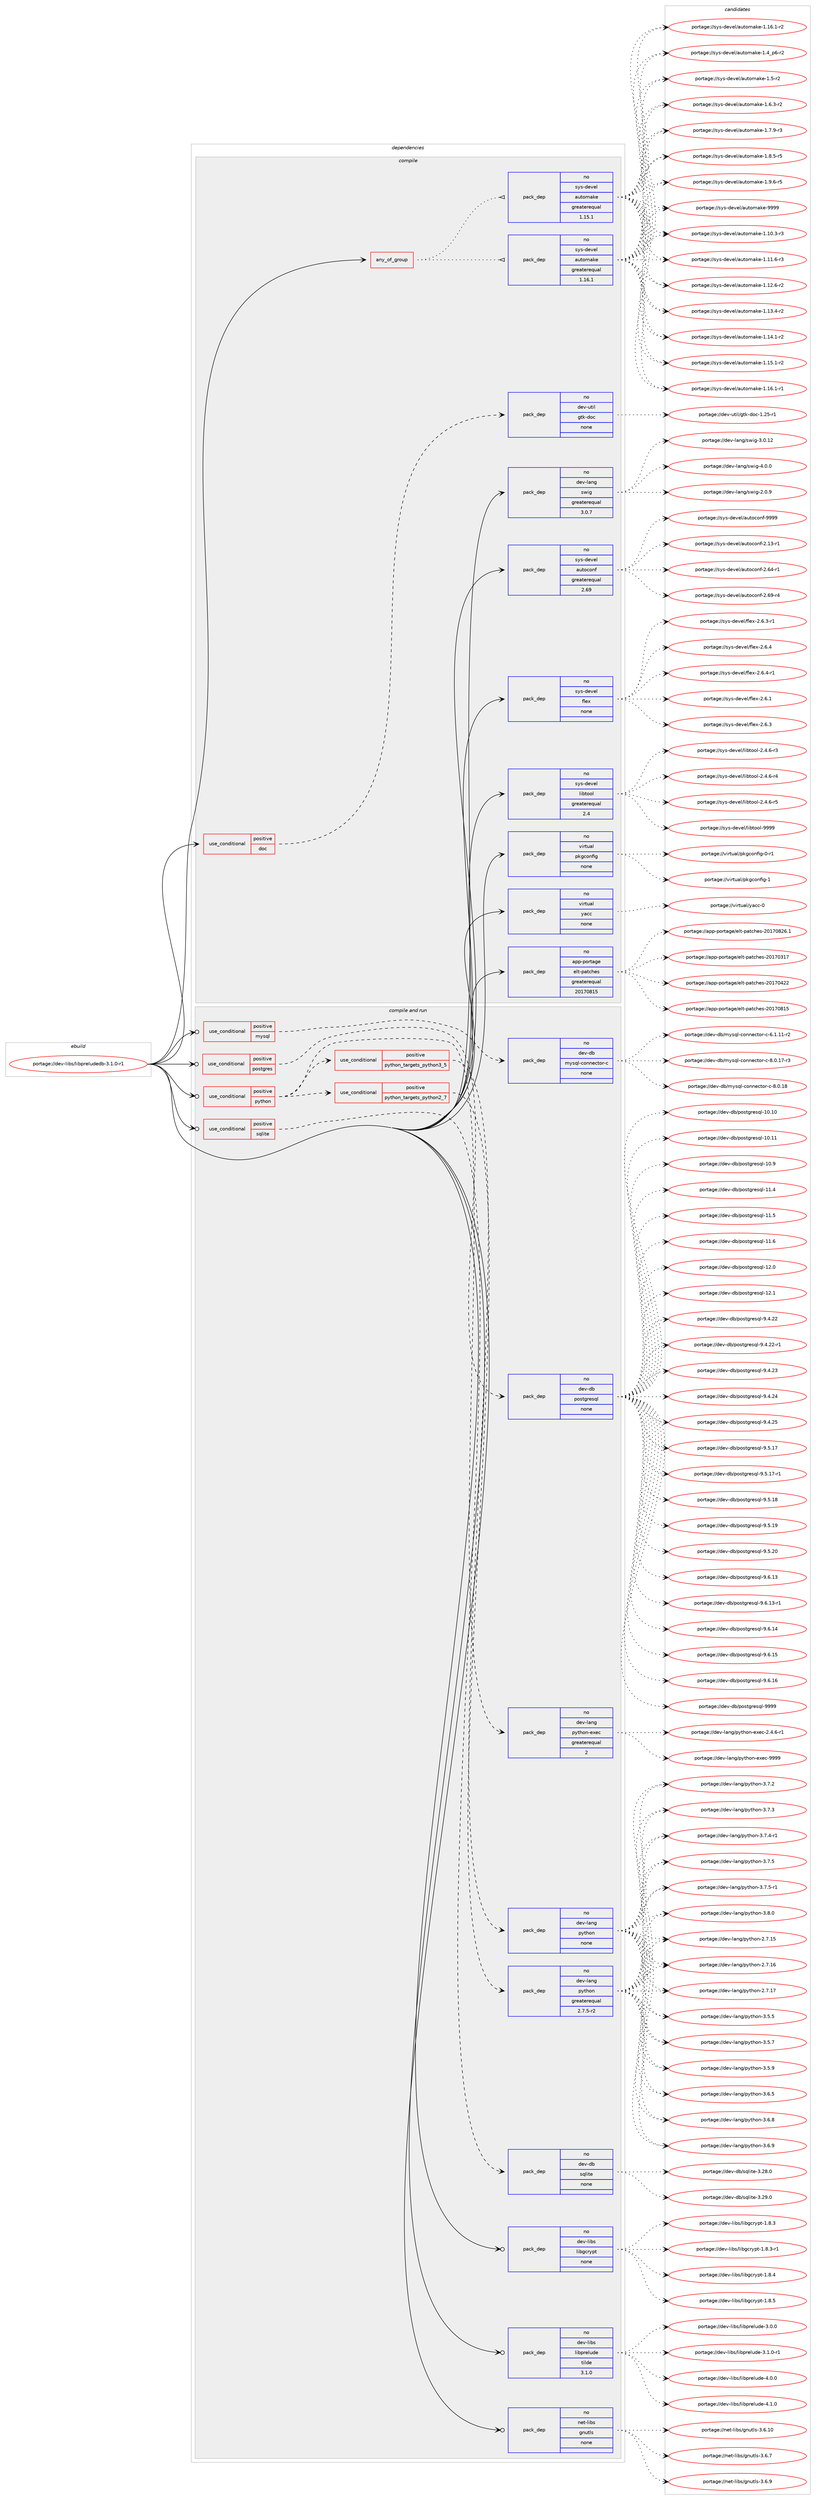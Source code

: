 digraph prolog {

# *************
# Graph options
# *************

newrank=true;
concentrate=true;
compound=true;
graph [rankdir=LR,fontname=Helvetica,fontsize=10,ranksep=1.5];#, ranksep=2.5, nodesep=0.2];
edge  [arrowhead=vee];
node  [fontname=Helvetica,fontsize=10];

# **********
# The ebuild
# **********

subgraph cluster_leftcol {
color=gray;
rank=same;
label=<<i>ebuild</i>>;
id [label="portage://dev-libs/libpreludedb-3.1.0-r1", color=red, width=4, href="../dev-libs/libpreludedb-3.1.0-r1.svg"];
}

# ****************
# The dependencies
# ****************

subgraph cluster_midcol {
color=gray;
label=<<i>dependencies</i>>;
subgraph cluster_compile {
fillcolor="#eeeeee";
style=filled;
label=<<i>compile</i>>;
subgraph any2984 {
dependency101772 [label=<<TABLE BORDER="0" CELLBORDER="1" CELLSPACING="0" CELLPADDING="4"><TR><TD CELLPADDING="10">any_of_group</TD></TR></TABLE>>, shape=none, color=red];subgraph pack77453 {
dependency101773 [label=<<TABLE BORDER="0" CELLBORDER="1" CELLSPACING="0" CELLPADDING="4" WIDTH="220"><TR><TD ROWSPAN="6" CELLPADDING="30">pack_dep</TD></TR><TR><TD WIDTH="110">no</TD></TR><TR><TD>sys-devel</TD></TR><TR><TD>automake</TD></TR><TR><TD>greaterequal</TD></TR><TR><TD>1.16.1</TD></TR></TABLE>>, shape=none, color=blue];
}
dependency101772:e -> dependency101773:w [weight=20,style="dotted",arrowhead="oinv"];
subgraph pack77454 {
dependency101774 [label=<<TABLE BORDER="0" CELLBORDER="1" CELLSPACING="0" CELLPADDING="4" WIDTH="220"><TR><TD ROWSPAN="6" CELLPADDING="30">pack_dep</TD></TR><TR><TD WIDTH="110">no</TD></TR><TR><TD>sys-devel</TD></TR><TR><TD>automake</TD></TR><TR><TD>greaterequal</TD></TR><TR><TD>1.15.1</TD></TR></TABLE>>, shape=none, color=blue];
}
dependency101772:e -> dependency101774:w [weight=20,style="dotted",arrowhead="oinv"];
}
id:e -> dependency101772:w [weight=20,style="solid",arrowhead="vee"];
subgraph cond21278 {
dependency101775 [label=<<TABLE BORDER="0" CELLBORDER="1" CELLSPACING="0" CELLPADDING="4"><TR><TD ROWSPAN="3" CELLPADDING="10">use_conditional</TD></TR><TR><TD>positive</TD></TR><TR><TD>doc</TD></TR></TABLE>>, shape=none, color=red];
subgraph pack77455 {
dependency101776 [label=<<TABLE BORDER="0" CELLBORDER="1" CELLSPACING="0" CELLPADDING="4" WIDTH="220"><TR><TD ROWSPAN="6" CELLPADDING="30">pack_dep</TD></TR><TR><TD WIDTH="110">no</TD></TR><TR><TD>dev-util</TD></TR><TR><TD>gtk-doc</TD></TR><TR><TD>none</TD></TR><TR><TD></TD></TR></TABLE>>, shape=none, color=blue];
}
dependency101775:e -> dependency101776:w [weight=20,style="dashed",arrowhead="vee"];
}
id:e -> dependency101775:w [weight=20,style="solid",arrowhead="vee"];
subgraph pack77456 {
dependency101777 [label=<<TABLE BORDER="0" CELLBORDER="1" CELLSPACING="0" CELLPADDING="4" WIDTH="220"><TR><TD ROWSPAN="6" CELLPADDING="30">pack_dep</TD></TR><TR><TD WIDTH="110">no</TD></TR><TR><TD>app-portage</TD></TR><TR><TD>elt-patches</TD></TR><TR><TD>greaterequal</TD></TR><TR><TD>20170815</TD></TR></TABLE>>, shape=none, color=blue];
}
id:e -> dependency101777:w [weight=20,style="solid",arrowhead="vee"];
subgraph pack77457 {
dependency101778 [label=<<TABLE BORDER="0" CELLBORDER="1" CELLSPACING="0" CELLPADDING="4" WIDTH="220"><TR><TD ROWSPAN="6" CELLPADDING="30">pack_dep</TD></TR><TR><TD WIDTH="110">no</TD></TR><TR><TD>dev-lang</TD></TR><TR><TD>swig</TD></TR><TR><TD>greaterequal</TD></TR><TR><TD>3.0.7</TD></TR></TABLE>>, shape=none, color=blue];
}
id:e -> dependency101778:w [weight=20,style="solid",arrowhead="vee"];
subgraph pack77458 {
dependency101779 [label=<<TABLE BORDER="0" CELLBORDER="1" CELLSPACING="0" CELLPADDING="4" WIDTH="220"><TR><TD ROWSPAN="6" CELLPADDING="30">pack_dep</TD></TR><TR><TD WIDTH="110">no</TD></TR><TR><TD>sys-devel</TD></TR><TR><TD>autoconf</TD></TR><TR><TD>greaterequal</TD></TR><TR><TD>2.69</TD></TR></TABLE>>, shape=none, color=blue];
}
id:e -> dependency101779:w [weight=20,style="solid",arrowhead="vee"];
subgraph pack77459 {
dependency101780 [label=<<TABLE BORDER="0" CELLBORDER="1" CELLSPACING="0" CELLPADDING="4" WIDTH="220"><TR><TD ROWSPAN="6" CELLPADDING="30">pack_dep</TD></TR><TR><TD WIDTH="110">no</TD></TR><TR><TD>sys-devel</TD></TR><TR><TD>flex</TD></TR><TR><TD>none</TD></TR><TR><TD></TD></TR></TABLE>>, shape=none, color=blue];
}
id:e -> dependency101780:w [weight=20,style="solid",arrowhead="vee"];
subgraph pack77460 {
dependency101781 [label=<<TABLE BORDER="0" CELLBORDER="1" CELLSPACING="0" CELLPADDING="4" WIDTH="220"><TR><TD ROWSPAN="6" CELLPADDING="30">pack_dep</TD></TR><TR><TD WIDTH="110">no</TD></TR><TR><TD>sys-devel</TD></TR><TR><TD>libtool</TD></TR><TR><TD>greaterequal</TD></TR><TR><TD>2.4</TD></TR></TABLE>>, shape=none, color=blue];
}
id:e -> dependency101781:w [weight=20,style="solid",arrowhead="vee"];
subgraph pack77461 {
dependency101782 [label=<<TABLE BORDER="0" CELLBORDER="1" CELLSPACING="0" CELLPADDING="4" WIDTH="220"><TR><TD ROWSPAN="6" CELLPADDING="30">pack_dep</TD></TR><TR><TD WIDTH="110">no</TD></TR><TR><TD>virtual</TD></TR><TR><TD>pkgconfig</TD></TR><TR><TD>none</TD></TR><TR><TD></TD></TR></TABLE>>, shape=none, color=blue];
}
id:e -> dependency101782:w [weight=20,style="solid",arrowhead="vee"];
subgraph pack77462 {
dependency101783 [label=<<TABLE BORDER="0" CELLBORDER="1" CELLSPACING="0" CELLPADDING="4" WIDTH="220"><TR><TD ROWSPAN="6" CELLPADDING="30">pack_dep</TD></TR><TR><TD WIDTH="110">no</TD></TR><TR><TD>virtual</TD></TR><TR><TD>yacc</TD></TR><TR><TD>none</TD></TR><TR><TD></TD></TR></TABLE>>, shape=none, color=blue];
}
id:e -> dependency101783:w [weight=20,style="solid",arrowhead="vee"];
}
subgraph cluster_compileandrun {
fillcolor="#eeeeee";
style=filled;
label=<<i>compile and run</i>>;
subgraph cond21279 {
dependency101784 [label=<<TABLE BORDER="0" CELLBORDER="1" CELLSPACING="0" CELLPADDING="4"><TR><TD ROWSPAN="3" CELLPADDING="10">use_conditional</TD></TR><TR><TD>positive</TD></TR><TR><TD>mysql</TD></TR></TABLE>>, shape=none, color=red];
subgraph pack77463 {
dependency101785 [label=<<TABLE BORDER="0" CELLBORDER="1" CELLSPACING="0" CELLPADDING="4" WIDTH="220"><TR><TD ROWSPAN="6" CELLPADDING="30">pack_dep</TD></TR><TR><TD WIDTH="110">no</TD></TR><TR><TD>dev-db</TD></TR><TR><TD>mysql-connector-c</TD></TR><TR><TD>none</TD></TR><TR><TD></TD></TR></TABLE>>, shape=none, color=blue];
}
dependency101784:e -> dependency101785:w [weight=20,style="dashed",arrowhead="vee"];
}
id:e -> dependency101784:w [weight=20,style="solid",arrowhead="odotvee"];
subgraph cond21280 {
dependency101786 [label=<<TABLE BORDER="0" CELLBORDER="1" CELLSPACING="0" CELLPADDING="4"><TR><TD ROWSPAN="3" CELLPADDING="10">use_conditional</TD></TR><TR><TD>positive</TD></TR><TR><TD>postgres</TD></TR></TABLE>>, shape=none, color=red];
subgraph pack77464 {
dependency101787 [label=<<TABLE BORDER="0" CELLBORDER="1" CELLSPACING="0" CELLPADDING="4" WIDTH="220"><TR><TD ROWSPAN="6" CELLPADDING="30">pack_dep</TD></TR><TR><TD WIDTH="110">no</TD></TR><TR><TD>dev-db</TD></TR><TR><TD>postgresql</TD></TR><TR><TD>none</TD></TR><TR><TD></TD></TR></TABLE>>, shape=none, color=blue];
}
dependency101786:e -> dependency101787:w [weight=20,style="dashed",arrowhead="vee"];
}
id:e -> dependency101786:w [weight=20,style="solid",arrowhead="odotvee"];
subgraph cond21281 {
dependency101788 [label=<<TABLE BORDER="0" CELLBORDER="1" CELLSPACING="0" CELLPADDING="4"><TR><TD ROWSPAN="3" CELLPADDING="10">use_conditional</TD></TR><TR><TD>positive</TD></TR><TR><TD>python</TD></TR></TABLE>>, shape=none, color=red];
subgraph cond21282 {
dependency101789 [label=<<TABLE BORDER="0" CELLBORDER="1" CELLSPACING="0" CELLPADDING="4"><TR><TD ROWSPAN="3" CELLPADDING="10">use_conditional</TD></TR><TR><TD>positive</TD></TR><TR><TD>python_targets_python2_7</TD></TR></TABLE>>, shape=none, color=red];
subgraph pack77465 {
dependency101790 [label=<<TABLE BORDER="0" CELLBORDER="1" CELLSPACING="0" CELLPADDING="4" WIDTH="220"><TR><TD ROWSPAN="6" CELLPADDING="30">pack_dep</TD></TR><TR><TD WIDTH="110">no</TD></TR><TR><TD>dev-lang</TD></TR><TR><TD>python</TD></TR><TR><TD>greaterequal</TD></TR><TR><TD>2.7.5-r2</TD></TR></TABLE>>, shape=none, color=blue];
}
dependency101789:e -> dependency101790:w [weight=20,style="dashed",arrowhead="vee"];
}
dependency101788:e -> dependency101789:w [weight=20,style="dashed",arrowhead="vee"];
subgraph cond21283 {
dependency101791 [label=<<TABLE BORDER="0" CELLBORDER="1" CELLSPACING="0" CELLPADDING="4"><TR><TD ROWSPAN="3" CELLPADDING="10">use_conditional</TD></TR><TR><TD>positive</TD></TR><TR><TD>python_targets_python3_5</TD></TR></TABLE>>, shape=none, color=red];
subgraph pack77466 {
dependency101792 [label=<<TABLE BORDER="0" CELLBORDER="1" CELLSPACING="0" CELLPADDING="4" WIDTH="220"><TR><TD ROWSPAN="6" CELLPADDING="30">pack_dep</TD></TR><TR><TD WIDTH="110">no</TD></TR><TR><TD>dev-lang</TD></TR><TR><TD>python</TD></TR><TR><TD>none</TD></TR><TR><TD></TD></TR></TABLE>>, shape=none, color=blue];
}
dependency101791:e -> dependency101792:w [weight=20,style="dashed",arrowhead="vee"];
}
dependency101788:e -> dependency101791:w [weight=20,style="dashed",arrowhead="vee"];
subgraph pack77467 {
dependency101793 [label=<<TABLE BORDER="0" CELLBORDER="1" CELLSPACING="0" CELLPADDING="4" WIDTH="220"><TR><TD ROWSPAN="6" CELLPADDING="30">pack_dep</TD></TR><TR><TD WIDTH="110">no</TD></TR><TR><TD>dev-lang</TD></TR><TR><TD>python-exec</TD></TR><TR><TD>greaterequal</TD></TR><TR><TD>2</TD></TR></TABLE>>, shape=none, color=blue];
}
dependency101788:e -> dependency101793:w [weight=20,style="dashed",arrowhead="vee"];
}
id:e -> dependency101788:w [weight=20,style="solid",arrowhead="odotvee"];
subgraph cond21284 {
dependency101794 [label=<<TABLE BORDER="0" CELLBORDER="1" CELLSPACING="0" CELLPADDING="4"><TR><TD ROWSPAN="3" CELLPADDING="10">use_conditional</TD></TR><TR><TD>positive</TD></TR><TR><TD>sqlite</TD></TR></TABLE>>, shape=none, color=red];
subgraph pack77468 {
dependency101795 [label=<<TABLE BORDER="0" CELLBORDER="1" CELLSPACING="0" CELLPADDING="4" WIDTH="220"><TR><TD ROWSPAN="6" CELLPADDING="30">pack_dep</TD></TR><TR><TD WIDTH="110">no</TD></TR><TR><TD>dev-db</TD></TR><TR><TD>sqlite</TD></TR><TR><TD>none</TD></TR><TR><TD></TD></TR></TABLE>>, shape=none, color=blue];
}
dependency101794:e -> dependency101795:w [weight=20,style="dashed",arrowhead="vee"];
}
id:e -> dependency101794:w [weight=20,style="solid",arrowhead="odotvee"];
subgraph pack77469 {
dependency101796 [label=<<TABLE BORDER="0" CELLBORDER="1" CELLSPACING="0" CELLPADDING="4" WIDTH="220"><TR><TD ROWSPAN="6" CELLPADDING="30">pack_dep</TD></TR><TR><TD WIDTH="110">no</TD></TR><TR><TD>dev-libs</TD></TR><TR><TD>libgcrypt</TD></TR><TR><TD>none</TD></TR><TR><TD></TD></TR></TABLE>>, shape=none, color=blue];
}
id:e -> dependency101796:w [weight=20,style="solid",arrowhead="odotvee"];
subgraph pack77470 {
dependency101797 [label=<<TABLE BORDER="0" CELLBORDER="1" CELLSPACING="0" CELLPADDING="4" WIDTH="220"><TR><TD ROWSPAN="6" CELLPADDING="30">pack_dep</TD></TR><TR><TD WIDTH="110">no</TD></TR><TR><TD>dev-libs</TD></TR><TR><TD>libprelude</TD></TR><TR><TD>tilde</TD></TR><TR><TD>3.1.0</TD></TR></TABLE>>, shape=none, color=blue];
}
id:e -> dependency101797:w [weight=20,style="solid",arrowhead="odotvee"];
subgraph pack77471 {
dependency101798 [label=<<TABLE BORDER="0" CELLBORDER="1" CELLSPACING="0" CELLPADDING="4" WIDTH="220"><TR><TD ROWSPAN="6" CELLPADDING="30">pack_dep</TD></TR><TR><TD WIDTH="110">no</TD></TR><TR><TD>net-libs</TD></TR><TR><TD>gnutls</TD></TR><TR><TD>none</TD></TR><TR><TD></TD></TR></TABLE>>, shape=none, color=blue];
}
id:e -> dependency101798:w [weight=20,style="solid",arrowhead="odotvee"];
}
subgraph cluster_run {
fillcolor="#eeeeee";
style=filled;
label=<<i>run</i>>;
}
}

# **************
# The candidates
# **************

subgraph cluster_choices {
rank=same;
color=gray;
label=<<i>candidates</i>>;

subgraph choice77453 {
color=black;
nodesep=1;
choiceportage11512111545100101118101108479711711611110997107101454946494846514511451 [label="portage://sys-devel/automake-1.10.3-r3", color=red, width=4,href="../sys-devel/automake-1.10.3-r3.svg"];
choiceportage11512111545100101118101108479711711611110997107101454946494946544511451 [label="portage://sys-devel/automake-1.11.6-r3", color=red, width=4,href="../sys-devel/automake-1.11.6-r3.svg"];
choiceportage11512111545100101118101108479711711611110997107101454946495046544511450 [label="portage://sys-devel/automake-1.12.6-r2", color=red, width=4,href="../sys-devel/automake-1.12.6-r2.svg"];
choiceportage11512111545100101118101108479711711611110997107101454946495146524511450 [label="portage://sys-devel/automake-1.13.4-r2", color=red, width=4,href="../sys-devel/automake-1.13.4-r2.svg"];
choiceportage11512111545100101118101108479711711611110997107101454946495246494511450 [label="portage://sys-devel/automake-1.14.1-r2", color=red, width=4,href="../sys-devel/automake-1.14.1-r2.svg"];
choiceportage11512111545100101118101108479711711611110997107101454946495346494511450 [label="portage://sys-devel/automake-1.15.1-r2", color=red, width=4,href="../sys-devel/automake-1.15.1-r2.svg"];
choiceportage11512111545100101118101108479711711611110997107101454946495446494511449 [label="portage://sys-devel/automake-1.16.1-r1", color=red, width=4,href="../sys-devel/automake-1.16.1-r1.svg"];
choiceportage11512111545100101118101108479711711611110997107101454946495446494511450 [label="portage://sys-devel/automake-1.16.1-r2", color=red, width=4,href="../sys-devel/automake-1.16.1-r2.svg"];
choiceportage115121115451001011181011084797117116111109971071014549465295112544511450 [label="portage://sys-devel/automake-1.4_p6-r2", color=red, width=4,href="../sys-devel/automake-1.4_p6-r2.svg"];
choiceportage11512111545100101118101108479711711611110997107101454946534511450 [label="portage://sys-devel/automake-1.5-r2", color=red, width=4,href="../sys-devel/automake-1.5-r2.svg"];
choiceportage115121115451001011181011084797117116111109971071014549465446514511450 [label="portage://sys-devel/automake-1.6.3-r2", color=red, width=4,href="../sys-devel/automake-1.6.3-r2.svg"];
choiceportage115121115451001011181011084797117116111109971071014549465546574511451 [label="portage://sys-devel/automake-1.7.9-r3", color=red, width=4,href="../sys-devel/automake-1.7.9-r3.svg"];
choiceportage115121115451001011181011084797117116111109971071014549465646534511453 [label="portage://sys-devel/automake-1.8.5-r5", color=red, width=4,href="../sys-devel/automake-1.8.5-r5.svg"];
choiceportage115121115451001011181011084797117116111109971071014549465746544511453 [label="portage://sys-devel/automake-1.9.6-r5", color=red, width=4,href="../sys-devel/automake-1.9.6-r5.svg"];
choiceportage115121115451001011181011084797117116111109971071014557575757 [label="portage://sys-devel/automake-9999", color=red, width=4,href="../sys-devel/automake-9999.svg"];
dependency101773:e -> choiceportage11512111545100101118101108479711711611110997107101454946494846514511451:w [style=dotted,weight="100"];
dependency101773:e -> choiceportage11512111545100101118101108479711711611110997107101454946494946544511451:w [style=dotted,weight="100"];
dependency101773:e -> choiceportage11512111545100101118101108479711711611110997107101454946495046544511450:w [style=dotted,weight="100"];
dependency101773:e -> choiceportage11512111545100101118101108479711711611110997107101454946495146524511450:w [style=dotted,weight="100"];
dependency101773:e -> choiceportage11512111545100101118101108479711711611110997107101454946495246494511450:w [style=dotted,weight="100"];
dependency101773:e -> choiceportage11512111545100101118101108479711711611110997107101454946495346494511450:w [style=dotted,weight="100"];
dependency101773:e -> choiceportage11512111545100101118101108479711711611110997107101454946495446494511449:w [style=dotted,weight="100"];
dependency101773:e -> choiceportage11512111545100101118101108479711711611110997107101454946495446494511450:w [style=dotted,weight="100"];
dependency101773:e -> choiceportage115121115451001011181011084797117116111109971071014549465295112544511450:w [style=dotted,weight="100"];
dependency101773:e -> choiceportage11512111545100101118101108479711711611110997107101454946534511450:w [style=dotted,weight="100"];
dependency101773:e -> choiceportage115121115451001011181011084797117116111109971071014549465446514511450:w [style=dotted,weight="100"];
dependency101773:e -> choiceportage115121115451001011181011084797117116111109971071014549465546574511451:w [style=dotted,weight="100"];
dependency101773:e -> choiceportage115121115451001011181011084797117116111109971071014549465646534511453:w [style=dotted,weight="100"];
dependency101773:e -> choiceportage115121115451001011181011084797117116111109971071014549465746544511453:w [style=dotted,weight="100"];
dependency101773:e -> choiceportage115121115451001011181011084797117116111109971071014557575757:w [style=dotted,weight="100"];
}
subgraph choice77454 {
color=black;
nodesep=1;
choiceportage11512111545100101118101108479711711611110997107101454946494846514511451 [label="portage://sys-devel/automake-1.10.3-r3", color=red, width=4,href="../sys-devel/automake-1.10.3-r3.svg"];
choiceportage11512111545100101118101108479711711611110997107101454946494946544511451 [label="portage://sys-devel/automake-1.11.6-r3", color=red, width=4,href="../sys-devel/automake-1.11.6-r3.svg"];
choiceportage11512111545100101118101108479711711611110997107101454946495046544511450 [label="portage://sys-devel/automake-1.12.6-r2", color=red, width=4,href="../sys-devel/automake-1.12.6-r2.svg"];
choiceportage11512111545100101118101108479711711611110997107101454946495146524511450 [label="portage://sys-devel/automake-1.13.4-r2", color=red, width=4,href="../sys-devel/automake-1.13.4-r2.svg"];
choiceportage11512111545100101118101108479711711611110997107101454946495246494511450 [label="portage://sys-devel/automake-1.14.1-r2", color=red, width=4,href="../sys-devel/automake-1.14.1-r2.svg"];
choiceportage11512111545100101118101108479711711611110997107101454946495346494511450 [label="portage://sys-devel/automake-1.15.1-r2", color=red, width=4,href="../sys-devel/automake-1.15.1-r2.svg"];
choiceportage11512111545100101118101108479711711611110997107101454946495446494511449 [label="portage://sys-devel/automake-1.16.1-r1", color=red, width=4,href="../sys-devel/automake-1.16.1-r1.svg"];
choiceportage11512111545100101118101108479711711611110997107101454946495446494511450 [label="portage://sys-devel/automake-1.16.1-r2", color=red, width=4,href="../sys-devel/automake-1.16.1-r2.svg"];
choiceportage115121115451001011181011084797117116111109971071014549465295112544511450 [label="portage://sys-devel/automake-1.4_p6-r2", color=red, width=4,href="../sys-devel/automake-1.4_p6-r2.svg"];
choiceportage11512111545100101118101108479711711611110997107101454946534511450 [label="portage://sys-devel/automake-1.5-r2", color=red, width=4,href="../sys-devel/automake-1.5-r2.svg"];
choiceportage115121115451001011181011084797117116111109971071014549465446514511450 [label="portage://sys-devel/automake-1.6.3-r2", color=red, width=4,href="../sys-devel/automake-1.6.3-r2.svg"];
choiceportage115121115451001011181011084797117116111109971071014549465546574511451 [label="portage://sys-devel/automake-1.7.9-r3", color=red, width=4,href="../sys-devel/automake-1.7.9-r3.svg"];
choiceportage115121115451001011181011084797117116111109971071014549465646534511453 [label="portage://sys-devel/automake-1.8.5-r5", color=red, width=4,href="../sys-devel/automake-1.8.5-r5.svg"];
choiceportage115121115451001011181011084797117116111109971071014549465746544511453 [label="portage://sys-devel/automake-1.9.6-r5", color=red, width=4,href="../sys-devel/automake-1.9.6-r5.svg"];
choiceportage115121115451001011181011084797117116111109971071014557575757 [label="portage://sys-devel/automake-9999", color=red, width=4,href="../sys-devel/automake-9999.svg"];
dependency101774:e -> choiceportage11512111545100101118101108479711711611110997107101454946494846514511451:w [style=dotted,weight="100"];
dependency101774:e -> choiceportage11512111545100101118101108479711711611110997107101454946494946544511451:w [style=dotted,weight="100"];
dependency101774:e -> choiceportage11512111545100101118101108479711711611110997107101454946495046544511450:w [style=dotted,weight="100"];
dependency101774:e -> choiceportage11512111545100101118101108479711711611110997107101454946495146524511450:w [style=dotted,weight="100"];
dependency101774:e -> choiceportage11512111545100101118101108479711711611110997107101454946495246494511450:w [style=dotted,weight="100"];
dependency101774:e -> choiceportage11512111545100101118101108479711711611110997107101454946495346494511450:w [style=dotted,weight="100"];
dependency101774:e -> choiceportage11512111545100101118101108479711711611110997107101454946495446494511449:w [style=dotted,weight="100"];
dependency101774:e -> choiceportage11512111545100101118101108479711711611110997107101454946495446494511450:w [style=dotted,weight="100"];
dependency101774:e -> choiceportage115121115451001011181011084797117116111109971071014549465295112544511450:w [style=dotted,weight="100"];
dependency101774:e -> choiceportage11512111545100101118101108479711711611110997107101454946534511450:w [style=dotted,weight="100"];
dependency101774:e -> choiceportage115121115451001011181011084797117116111109971071014549465446514511450:w [style=dotted,weight="100"];
dependency101774:e -> choiceportage115121115451001011181011084797117116111109971071014549465546574511451:w [style=dotted,weight="100"];
dependency101774:e -> choiceportage115121115451001011181011084797117116111109971071014549465646534511453:w [style=dotted,weight="100"];
dependency101774:e -> choiceportage115121115451001011181011084797117116111109971071014549465746544511453:w [style=dotted,weight="100"];
dependency101774:e -> choiceportage115121115451001011181011084797117116111109971071014557575757:w [style=dotted,weight="100"];
}
subgraph choice77455 {
color=black;
nodesep=1;
choiceportage1001011184511711610510847103116107451001119945494650534511449 [label="portage://dev-util/gtk-doc-1.25-r1", color=red, width=4,href="../dev-util/gtk-doc-1.25-r1.svg"];
dependency101776:e -> choiceportage1001011184511711610510847103116107451001119945494650534511449:w [style=dotted,weight="100"];
}
subgraph choice77456 {
color=black;
nodesep=1;
choiceportage97112112451121111141169710310147101108116451129711699104101115455048495548514955 [label="portage://app-portage/elt-patches-20170317", color=red, width=4,href="../app-portage/elt-patches-20170317.svg"];
choiceportage97112112451121111141169710310147101108116451129711699104101115455048495548525050 [label="portage://app-portage/elt-patches-20170422", color=red, width=4,href="../app-portage/elt-patches-20170422.svg"];
choiceportage97112112451121111141169710310147101108116451129711699104101115455048495548564953 [label="portage://app-portage/elt-patches-20170815", color=red, width=4,href="../app-portage/elt-patches-20170815.svg"];
choiceportage971121124511211111411697103101471011081164511297116991041011154550484955485650544649 [label="portage://app-portage/elt-patches-20170826.1", color=red, width=4,href="../app-portage/elt-patches-20170826.1.svg"];
dependency101777:e -> choiceportage97112112451121111141169710310147101108116451129711699104101115455048495548514955:w [style=dotted,weight="100"];
dependency101777:e -> choiceportage97112112451121111141169710310147101108116451129711699104101115455048495548525050:w [style=dotted,weight="100"];
dependency101777:e -> choiceportage97112112451121111141169710310147101108116451129711699104101115455048495548564953:w [style=dotted,weight="100"];
dependency101777:e -> choiceportage971121124511211111411697103101471011081164511297116991041011154550484955485650544649:w [style=dotted,weight="100"];
}
subgraph choice77457 {
color=black;
nodesep=1;
choiceportage100101118451089711010347115119105103455046484657 [label="portage://dev-lang/swig-2.0.9", color=red, width=4,href="../dev-lang/swig-2.0.9.svg"];
choiceportage10010111845108971101034711511910510345514648464950 [label="portage://dev-lang/swig-3.0.12", color=red, width=4,href="../dev-lang/swig-3.0.12.svg"];
choiceportage100101118451089711010347115119105103455246484648 [label="portage://dev-lang/swig-4.0.0", color=red, width=4,href="../dev-lang/swig-4.0.0.svg"];
dependency101778:e -> choiceportage100101118451089711010347115119105103455046484657:w [style=dotted,weight="100"];
dependency101778:e -> choiceportage10010111845108971101034711511910510345514648464950:w [style=dotted,weight="100"];
dependency101778:e -> choiceportage100101118451089711010347115119105103455246484648:w [style=dotted,weight="100"];
}
subgraph choice77458 {
color=black;
nodesep=1;
choiceportage1151211154510010111810110847971171161119911111010245504649514511449 [label="portage://sys-devel/autoconf-2.13-r1", color=red, width=4,href="../sys-devel/autoconf-2.13-r1.svg"];
choiceportage1151211154510010111810110847971171161119911111010245504654524511449 [label="portage://sys-devel/autoconf-2.64-r1", color=red, width=4,href="../sys-devel/autoconf-2.64-r1.svg"];
choiceportage1151211154510010111810110847971171161119911111010245504654574511452 [label="portage://sys-devel/autoconf-2.69-r4", color=red, width=4,href="../sys-devel/autoconf-2.69-r4.svg"];
choiceportage115121115451001011181011084797117116111991111101024557575757 [label="portage://sys-devel/autoconf-9999", color=red, width=4,href="../sys-devel/autoconf-9999.svg"];
dependency101779:e -> choiceportage1151211154510010111810110847971171161119911111010245504649514511449:w [style=dotted,weight="100"];
dependency101779:e -> choiceportage1151211154510010111810110847971171161119911111010245504654524511449:w [style=dotted,weight="100"];
dependency101779:e -> choiceportage1151211154510010111810110847971171161119911111010245504654574511452:w [style=dotted,weight="100"];
dependency101779:e -> choiceportage115121115451001011181011084797117116111991111101024557575757:w [style=dotted,weight="100"];
}
subgraph choice77459 {
color=black;
nodesep=1;
choiceportage1151211154510010111810110847102108101120455046544649 [label="portage://sys-devel/flex-2.6.1", color=red, width=4,href="../sys-devel/flex-2.6.1.svg"];
choiceportage1151211154510010111810110847102108101120455046544651 [label="portage://sys-devel/flex-2.6.3", color=red, width=4,href="../sys-devel/flex-2.6.3.svg"];
choiceportage11512111545100101118101108471021081011204550465446514511449 [label="portage://sys-devel/flex-2.6.3-r1", color=red, width=4,href="../sys-devel/flex-2.6.3-r1.svg"];
choiceportage1151211154510010111810110847102108101120455046544652 [label="portage://sys-devel/flex-2.6.4", color=red, width=4,href="../sys-devel/flex-2.6.4.svg"];
choiceportage11512111545100101118101108471021081011204550465446524511449 [label="portage://sys-devel/flex-2.6.4-r1", color=red, width=4,href="../sys-devel/flex-2.6.4-r1.svg"];
dependency101780:e -> choiceportage1151211154510010111810110847102108101120455046544649:w [style=dotted,weight="100"];
dependency101780:e -> choiceportage1151211154510010111810110847102108101120455046544651:w [style=dotted,weight="100"];
dependency101780:e -> choiceportage11512111545100101118101108471021081011204550465446514511449:w [style=dotted,weight="100"];
dependency101780:e -> choiceportage1151211154510010111810110847102108101120455046544652:w [style=dotted,weight="100"];
dependency101780:e -> choiceportage11512111545100101118101108471021081011204550465446524511449:w [style=dotted,weight="100"];
}
subgraph choice77460 {
color=black;
nodesep=1;
choiceportage1151211154510010111810110847108105981161111111084550465246544511451 [label="portage://sys-devel/libtool-2.4.6-r3", color=red, width=4,href="../sys-devel/libtool-2.4.6-r3.svg"];
choiceportage1151211154510010111810110847108105981161111111084550465246544511452 [label="portage://sys-devel/libtool-2.4.6-r4", color=red, width=4,href="../sys-devel/libtool-2.4.6-r4.svg"];
choiceportage1151211154510010111810110847108105981161111111084550465246544511453 [label="portage://sys-devel/libtool-2.4.6-r5", color=red, width=4,href="../sys-devel/libtool-2.4.6-r5.svg"];
choiceportage1151211154510010111810110847108105981161111111084557575757 [label="portage://sys-devel/libtool-9999", color=red, width=4,href="../sys-devel/libtool-9999.svg"];
dependency101781:e -> choiceportage1151211154510010111810110847108105981161111111084550465246544511451:w [style=dotted,weight="100"];
dependency101781:e -> choiceportage1151211154510010111810110847108105981161111111084550465246544511452:w [style=dotted,weight="100"];
dependency101781:e -> choiceportage1151211154510010111810110847108105981161111111084550465246544511453:w [style=dotted,weight="100"];
dependency101781:e -> choiceportage1151211154510010111810110847108105981161111111084557575757:w [style=dotted,weight="100"];
}
subgraph choice77461 {
color=black;
nodesep=1;
choiceportage11810511411611797108471121071039911111010210510345484511449 [label="portage://virtual/pkgconfig-0-r1", color=red, width=4,href="../virtual/pkgconfig-0-r1.svg"];
choiceportage1181051141161179710847112107103991111101021051034549 [label="portage://virtual/pkgconfig-1", color=red, width=4,href="../virtual/pkgconfig-1.svg"];
dependency101782:e -> choiceportage11810511411611797108471121071039911111010210510345484511449:w [style=dotted,weight="100"];
dependency101782:e -> choiceportage1181051141161179710847112107103991111101021051034549:w [style=dotted,weight="100"];
}
subgraph choice77462 {
color=black;
nodesep=1;
choiceportage11810511411611797108471219799994548 [label="portage://virtual/yacc-0", color=red, width=4,href="../virtual/yacc-0.svg"];
dependency101783:e -> choiceportage11810511411611797108471219799994548:w [style=dotted,weight="100"];
}
subgraph choice77463 {
color=black;
nodesep=1;
choiceportage1001011184510098471091211151131084599111110110101991161111144599455446494649494511450 [label="portage://dev-db/mysql-connector-c-6.1.11-r2", color=red, width=4,href="../dev-db/mysql-connector-c-6.1.11-r2.svg"];
choiceportage1001011184510098471091211151131084599111110110101991161111144599455646484649554511451 [label="portage://dev-db/mysql-connector-c-8.0.17-r3", color=red, width=4,href="../dev-db/mysql-connector-c-8.0.17-r3.svg"];
choiceportage100101118451009847109121115113108459911111011010199116111114459945564648464956 [label="portage://dev-db/mysql-connector-c-8.0.18", color=red, width=4,href="../dev-db/mysql-connector-c-8.0.18.svg"];
dependency101785:e -> choiceportage1001011184510098471091211151131084599111110110101991161111144599455446494649494511450:w [style=dotted,weight="100"];
dependency101785:e -> choiceportage1001011184510098471091211151131084599111110110101991161111144599455646484649554511451:w [style=dotted,weight="100"];
dependency101785:e -> choiceportage100101118451009847109121115113108459911111011010199116111114459945564648464956:w [style=dotted,weight="100"];
}
subgraph choice77464 {
color=black;
nodesep=1;
choiceportage100101118451009847112111115116103114101115113108454948464948 [label="portage://dev-db/postgresql-10.10", color=red, width=4,href="../dev-db/postgresql-10.10.svg"];
choiceportage100101118451009847112111115116103114101115113108454948464949 [label="portage://dev-db/postgresql-10.11", color=red, width=4,href="../dev-db/postgresql-10.11.svg"];
choiceportage1001011184510098471121111151161031141011151131084549484657 [label="portage://dev-db/postgresql-10.9", color=red, width=4,href="../dev-db/postgresql-10.9.svg"];
choiceportage1001011184510098471121111151161031141011151131084549494652 [label="portage://dev-db/postgresql-11.4", color=red, width=4,href="../dev-db/postgresql-11.4.svg"];
choiceportage1001011184510098471121111151161031141011151131084549494653 [label="portage://dev-db/postgresql-11.5", color=red, width=4,href="../dev-db/postgresql-11.5.svg"];
choiceportage1001011184510098471121111151161031141011151131084549494654 [label="portage://dev-db/postgresql-11.6", color=red, width=4,href="../dev-db/postgresql-11.6.svg"];
choiceportage1001011184510098471121111151161031141011151131084549504648 [label="portage://dev-db/postgresql-12.0", color=red, width=4,href="../dev-db/postgresql-12.0.svg"];
choiceportage1001011184510098471121111151161031141011151131084549504649 [label="portage://dev-db/postgresql-12.1", color=red, width=4,href="../dev-db/postgresql-12.1.svg"];
choiceportage10010111845100984711211111511610311410111511310845574652465050 [label="portage://dev-db/postgresql-9.4.22", color=red, width=4,href="../dev-db/postgresql-9.4.22.svg"];
choiceportage100101118451009847112111115116103114101115113108455746524650504511449 [label="portage://dev-db/postgresql-9.4.22-r1", color=red, width=4,href="../dev-db/postgresql-9.4.22-r1.svg"];
choiceportage10010111845100984711211111511610311410111511310845574652465051 [label="portage://dev-db/postgresql-9.4.23", color=red, width=4,href="../dev-db/postgresql-9.4.23.svg"];
choiceportage10010111845100984711211111511610311410111511310845574652465052 [label="portage://dev-db/postgresql-9.4.24", color=red, width=4,href="../dev-db/postgresql-9.4.24.svg"];
choiceportage10010111845100984711211111511610311410111511310845574652465053 [label="portage://dev-db/postgresql-9.4.25", color=red, width=4,href="../dev-db/postgresql-9.4.25.svg"];
choiceportage10010111845100984711211111511610311410111511310845574653464955 [label="portage://dev-db/postgresql-9.5.17", color=red, width=4,href="../dev-db/postgresql-9.5.17.svg"];
choiceportage100101118451009847112111115116103114101115113108455746534649554511449 [label="portage://dev-db/postgresql-9.5.17-r1", color=red, width=4,href="../dev-db/postgresql-9.5.17-r1.svg"];
choiceportage10010111845100984711211111511610311410111511310845574653464956 [label="portage://dev-db/postgresql-9.5.18", color=red, width=4,href="../dev-db/postgresql-9.5.18.svg"];
choiceportage10010111845100984711211111511610311410111511310845574653464957 [label="portage://dev-db/postgresql-9.5.19", color=red, width=4,href="../dev-db/postgresql-9.5.19.svg"];
choiceportage10010111845100984711211111511610311410111511310845574653465048 [label="portage://dev-db/postgresql-9.5.20", color=red, width=4,href="../dev-db/postgresql-9.5.20.svg"];
choiceportage10010111845100984711211111511610311410111511310845574654464951 [label="portage://dev-db/postgresql-9.6.13", color=red, width=4,href="../dev-db/postgresql-9.6.13.svg"];
choiceportage100101118451009847112111115116103114101115113108455746544649514511449 [label="portage://dev-db/postgresql-9.6.13-r1", color=red, width=4,href="../dev-db/postgresql-9.6.13-r1.svg"];
choiceportage10010111845100984711211111511610311410111511310845574654464952 [label="portage://dev-db/postgresql-9.6.14", color=red, width=4,href="../dev-db/postgresql-9.6.14.svg"];
choiceportage10010111845100984711211111511610311410111511310845574654464953 [label="portage://dev-db/postgresql-9.6.15", color=red, width=4,href="../dev-db/postgresql-9.6.15.svg"];
choiceportage10010111845100984711211111511610311410111511310845574654464954 [label="portage://dev-db/postgresql-9.6.16", color=red, width=4,href="../dev-db/postgresql-9.6.16.svg"];
choiceportage1001011184510098471121111151161031141011151131084557575757 [label="portage://dev-db/postgresql-9999", color=red, width=4,href="../dev-db/postgresql-9999.svg"];
dependency101787:e -> choiceportage100101118451009847112111115116103114101115113108454948464948:w [style=dotted,weight="100"];
dependency101787:e -> choiceportage100101118451009847112111115116103114101115113108454948464949:w [style=dotted,weight="100"];
dependency101787:e -> choiceportage1001011184510098471121111151161031141011151131084549484657:w [style=dotted,weight="100"];
dependency101787:e -> choiceportage1001011184510098471121111151161031141011151131084549494652:w [style=dotted,weight="100"];
dependency101787:e -> choiceportage1001011184510098471121111151161031141011151131084549494653:w [style=dotted,weight="100"];
dependency101787:e -> choiceportage1001011184510098471121111151161031141011151131084549494654:w [style=dotted,weight="100"];
dependency101787:e -> choiceportage1001011184510098471121111151161031141011151131084549504648:w [style=dotted,weight="100"];
dependency101787:e -> choiceportage1001011184510098471121111151161031141011151131084549504649:w [style=dotted,weight="100"];
dependency101787:e -> choiceportage10010111845100984711211111511610311410111511310845574652465050:w [style=dotted,weight="100"];
dependency101787:e -> choiceportage100101118451009847112111115116103114101115113108455746524650504511449:w [style=dotted,weight="100"];
dependency101787:e -> choiceportage10010111845100984711211111511610311410111511310845574652465051:w [style=dotted,weight="100"];
dependency101787:e -> choiceportage10010111845100984711211111511610311410111511310845574652465052:w [style=dotted,weight="100"];
dependency101787:e -> choiceportage10010111845100984711211111511610311410111511310845574652465053:w [style=dotted,weight="100"];
dependency101787:e -> choiceportage10010111845100984711211111511610311410111511310845574653464955:w [style=dotted,weight="100"];
dependency101787:e -> choiceportage100101118451009847112111115116103114101115113108455746534649554511449:w [style=dotted,weight="100"];
dependency101787:e -> choiceportage10010111845100984711211111511610311410111511310845574653464956:w [style=dotted,weight="100"];
dependency101787:e -> choiceportage10010111845100984711211111511610311410111511310845574653464957:w [style=dotted,weight="100"];
dependency101787:e -> choiceportage10010111845100984711211111511610311410111511310845574653465048:w [style=dotted,weight="100"];
dependency101787:e -> choiceportage10010111845100984711211111511610311410111511310845574654464951:w [style=dotted,weight="100"];
dependency101787:e -> choiceportage100101118451009847112111115116103114101115113108455746544649514511449:w [style=dotted,weight="100"];
dependency101787:e -> choiceportage10010111845100984711211111511610311410111511310845574654464952:w [style=dotted,weight="100"];
dependency101787:e -> choiceportage10010111845100984711211111511610311410111511310845574654464953:w [style=dotted,weight="100"];
dependency101787:e -> choiceportage10010111845100984711211111511610311410111511310845574654464954:w [style=dotted,weight="100"];
dependency101787:e -> choiceportage1001011184510098471121111151161031141011151131084557575757:w [style=dotted,weight="100"];
}
subgraph choice77465 {
color=black;
nodesep=1;
choiceportage10010111845108971101034711212111610411111045504655464953 [label="portage://dev-lang/python-2.7.15", color=red, width=4,href="../dev-lang/python-2.7.15.svg"];
choiceportage10010111845108971101034711212111610411111045504655464954 [label="portage://dev-lang/python-2.7.16", color=red, width=4,href="../dev-lang/python-2.7.16.svg"];
choiceportage10010111845108971101034711212111610411111045504655464955 [label="portage://dev-lang/python-2.7.17", color=red, width=4,href="../dev-lang/python-2.7.17.svg"];
choiceportage100101118451089711010347112121116104111110455146534653 [label="portage://dev-lang/python-3.5.5", color=red, width=4,href="../dev-lang/python-3.5.5.svg"];
choiceportage100101118451089711010347112121116104111110455146534655 [label="portage://dev-lang/python-3.5.7", color=red, width=4,href="../dev-lang/python-3.5.7.svg"];
choiceportage100101118451089711010347112121116104111110455146534657 [label="portage://dev-lang/python-3.5.9", color=red, width=4,href="../dev-lang/python-3.5.9.svg"];
choiceportage100101118451089711010347112121116104111110455146544653 [label="portage://dev-lang/python-3.6.5", color=red, width=4,href="../dev-lang/python-3.6.5.svg"];
choiceportage100101118451089711010347112121116104111110455146544656 [label="portage://dev-lang/python-3.6.8", color=red, width=4,href="../dev-lang/python-3.6.8.svg"];
choiceportage100101118451089711010347112121116104111110455146544657 [label="portage://dev-lang/python-3.6.9", color=red, width=4,href="../dev-lang/python-3.6.9.svg"];
choiceportage100101118451089711010347112121116104111110455146554650 [label="portage://dev-lang/python-3.7.2", color=red, width=4,href="../dev-lang/python-3.7.2.svg"];
choiceportage100101118451089711010347112121116104111110455146554651 [label="portage://dev-lang/python-3.7.3", color=red, width=4,href="../dev-lang/python-3.7.3.svg"];
choiceportage1001011184510897110103471121211161041111104551465546524511449 [label="portage://dev-lang/python-3.7.4-r1", color=red, width=4,href="../dev-lang/python-3.7.4-r1.svg"];
choiceportage100101118451089711010347112121116104111110455146554653 [label="portage://dev-lang/python-3.7.5", color=red, width=4,href="../dev-lang/python-3.7.5.svg"];
choiceportage1001011184510897110103471121211161041111104551465546534511449 [label="portage://dev-lang/python-3.7.5-r1", color=red, width=4,href="../dev-lang/python-3.7.5-r1.svg"];
choiceportage100101118451089711010347112121116104111110455146564648 [label="portage://dev-lang/python-3.8.0", color=red, width=4,href="../dev-lang/python-3.8.0.svg"];
dependency101790:e -> choiceportage10010111845108971101034711212111610411111045504655464953:w [style=dotted,weight="100"];
dependency101790:e -> choiceportage10010111845108971101034711212111610411111045504655464954:w [style=dotted,weight="100"];
dependency101790:e -> choiceportage10010111845108971101034711212111610411111045504655464955:w [style=dotted,weight="100"];
dependency101790:e -> choiceportage100101118451089711010347112121116104111110455146534653:w [style=dotted,weight="100"];
dependency101790:e -> choiceportage100101118451089711010347112121116104111110455146534655:w [style=dotted,weight="100"];
dependency101790:e -> choiceportage100101118451089711010347112121116104111110455146534657:w [style=dotted,weight="100"];
dependency101790:e -> choiceportage100101118451089711010347112121116104111110455146544653:w [style=dotted,weight="100"];
dependency101790:e -> choiceportage100101118451089711010347112121116104111110455146544656:w [style=dotted,weight="100"];
dependency101790:e -> choiceportage100101118451089711010347112121116104111110455146544657:w [style=dotted,weight="100"];
dependency101790:e -> choiceportage100101118451089711010347112121116104111110455146554650:w [style=dotted,weight="100"];
dependency101790:e -> choiceportage100101118451089711010347112121116104111110455146554651:w [style=dotted,weight="100"];
dependency101790:e -> choiceportage1001011184510897110103471121211161041111104551465546524511449:w [style=dotted,weight="100"];
dependency101790:e -> choiceportage100101118451089711010347112121116104111110455146554653:w [style=dotted,weight="100"];
dependency101790:e -> choiceportage1001011184510897110103471121211161041111104551465546534511449:w [style=dotted,weight="100"];
dependency101790:e -> choiceportage100101118451089711010347112121116104111110455146564648:w [style=dotted,weight="100"];
}
subgraph choice77466 {
color=black;
nodesep=1;
choiceportage10010111845108971101034711212111610411111045504655464953 [label="portage://dev-lang/python-2.7.15", color=red, width=4,href="../dev-lang/python-2.7.15.svg"];
choiceportage10010111845108971101034711212111610411111045504655464954 [label="portage://dev-lang/python-2.7.16", color=red, width=4,href="../dev-lang/python-2.7.16.svg"];
choiceportage10010111845108971101034711212111610411111045504655464955 [label="portage://dev-lang/python-2.7.17", color=red, width=4,href="../dev-lang/python-2.7.17.svg"];
choiceportage100101118451089711010347112121116104111110455146534653 [label="portage://dev-lang/python-3.5.5", color=red, width=4,href="../dev-lang/python-3.5.5.svg"];
choiceportage100101118451089711010347112121116104111110455146534655 [label="portage://dev-lang/python-3.5.7", color=red, width=4,href="../dev-lang/python-3.5.7.svg"];
choiceportage100101118451089711010347112121116104111110455146534657 [label="portage://dev-lang/python-3.5.9", color=red, width=4,href="../dev-lang/python-3.5.9.svg"];
choiceportage100101118451089711010347112121116104111110455146544653 [label="portage://dev-lang/python-3.6.5", color=red, width=4,href="../dev-lang/python-3.6.5.svg"];
choiceportage100101118451089711010347112121116104111110455146544656 [label="portage://dev-lang/python-3.6.8", color=red, width=4,href="../dev-lang/python-3.6.8.svg"];
choiceportage100101118451089711010347112121116104111110455146544657 [label="portage://dev-lang/python-3.6.9", color=red, width=4,href="../dev-lang/python-3.6.9.svg"];
choiceportage100101118451089711010347112121116104111110455146554650 [label="portage://dev-lang/python-3.7.2", color=red, width=4,href="../dev-lang/python-3.7.2.svg"];
choiceportage100101118451089711010347112121116104111110455146554651 [label="portage://dev-lang/python-3.7.3", color=red, width=4,href="../dev-lang/python-3.7.3.svg"];
choiceportage1001011184510897110103471121211161041111104551465546524511449 [label="portage://dev-lang/python-3.7.4-r1", color=red, width=4,href="../dev-lang/python-3.7.4-r1.svg"];
choiceportage100101118451089711010347112121116104111110455146554653 [label="portage://dev-lang/python-3.7.5", color=red, width=4,href="../dev-lang/python-3.7.5.svg"];
choiceportage1001011184510897110103471121211161041111104551465546534511449 [label="portage://dev-lang/python-3.7.5-r1", color=red, width=4,href="../dev-lang/python-3.7.5-r1.svg"];
choiceportage100101118451089711010347112121116104111110455146564648 [label="portage://dev-lang/python-3.8.0", color=red, width=4,href="../dev-lang/python-3.8.0.svg"];
dependency101792:e -> choiceportage10010111845108971101034711212111610411111045504655464953:w [style=dotted,weight="100"];
dependency101792:e -> choiceportage10010111845108971101034711212111610411111045504655464954:w [style=dotted,weight="100"];
dependency101792:e -> choiceportage10010111845108971101034711212111610411111045504655464955:w [style=dotted,weight="100"];
dependency101792:e -> choiceportage100101118451089711010347112121116104111110455146534653:w [style=dotted,weight="100"];
dependency101792:e -> choiceportage100101118451089711010347112121116104111110455146534655:w [style=dotted,weight="100"];
dependency101792:e -> choiceportage100101118451089711010347112121116104111110455146534657:w [style=dotted,weight="100"];
dependency101792:e -> choiceportage100101118451089711010347112121116104111110455146544653:w [style=dotted,weight="100"];
dependency101792:e -> choiceportage100101118451089711010347112121116104111110455146544656:w [style=dotted,weight="100"];
dependency101792:e -> choiceportage100101118451089711010347112121116104111110455146544657:w [style=dotted,weight="100"];
dependency101792:e -> choiceportage100101118451089711010347112121116104111110455146554650:w [style=dotted,weight="100"];
dependency101792:e -> choiceportage100101118451089711010347112121116104111110455146554651:w [style=dotted,weight="100"];
dependency101792:e -> choiceportage1001011184510897110103471121211161041111104551465546524511449:w [style=dotted,weight="100"];
dependency101792:e -> choiceportage100101118451089711010347112121116104111110455146554653:w [style=dotted,weight="100"];
dependency101792:e -> choiceportage1001011184510897110103471121211161041111104551465546534511449:w [style=dotted,weight="100"];
dependency101792:e -> choiceportage100101118451089711010347112121116104111110455146564648:w [style=dotted,weight="100"];
}
subgraph choice77467 {
color=black;
nodesep=1;
choiceportage10010111845108971101034711212111610411111045101120101994550465246544511449 [label="portage://dev-lang/python-exec-2.4.6-r1", color=red, width=4,href="../dev-lang/python-exec-2.4.6-r1.svg"];
choiceportage10010111845108971101034711212111610411111045101120101994557575757 [label="portage://dev-lang/python-exec-9999", color=red, width=4,href="../dev-lang/python-exec-9999.svg"];
dependency101793:e -> choiceportage10010111845108971101034711212111610411111045101120101994550465246544511449:w [style=dotted,weight="100"];
dependency101793:e -> choiceportage10010111845108971101034711212111610411111045101120101994557575757:w [style=dotted,weight="100"];
}
subgraph choice77468 {
color=black;
nodesep=1;
choiceportage10010111845100984711511310810511610145514650564648 [label="portage://dev-db/sqlite-3.28.0", color=red, width=4,href="../dev-db/sqlite-3.28.0.svg"];
choiceportage10010111845100984711511310810511610145514650574648 [label="portage://dev-db/sqlite-3.29.0", color=red, width=4,href="../dev-db/sqlite-3.29.0.svg"];
dependency101795:e -> choiceportage10010111845100984711511310810511610145514650564648:w [style=dotted,weight="100"];
dependency101795:e -> choiceportage10010111845100984711511310810511610145514650574648:w [style=dotted,weight="100"];
}
subgraph choice77469 {
color=black;
nodesep=1;
choiceportage1001011184510810598115471081059810399114121112116454946564651 [label="portage://dev-libs/libgcrypt-1.8.3", color=red, width=4,href="../dev-libs/libgcrypt-1.8.3.svg"];
choiceportage10010111845108105981154710810598103991141211121164549465646514511449 [label="portage://dev-libs/libgcrypt-1.8.3-r1", color=red, width=4,href="../dev-libs/libgcrypt-1.8.3-r1.svg"];
choiceportage1001011184510810598115471081059810399114121112116454946564652 [label="portage://dev-libs/libgcrypt-1.8.4", color=red, width=4,href="../dev-libs/libgcrypt-1.8.4.svg"];
choiceportage1001011184510810598115471081059810399114121112116454946564653 [label="portage://dev-libs/libgcrypt-1.8.5", color=red, width=4,href="../dev-libs/libgcrypt-1.8.5.svg"];
dependency101796:e -> choiceportage1001011184510810598115471081059810399114121112116454946564651:w [style=dotted,weight="100"];
dependency101796:e -> choiceportage10010111845108105981154710810598103991141211121164549465646514511449:w [style=dotted,weight="100"];
dependency101796:e -> choiceportage1001011184510810598115471081059810399114121112116454946564652:w [style=dotted,weight="100"];
dependency101796:e -> choiceportage1001011184510810598115471081059810399114121112116454946564653:w [style=dotted,weight="100"];
}
subgraph choice77470 {
color=black;
nodesep=1;
choiceportage10010111845108105981154710810598112114101108117100101455146484648 [label="portage://dev-libs/libprelude-3.0.0", color=red, width=4,href="../dev-libs/libprelude-3.0.0.svg"];
choiceportage100101118451081059811547108105981121141011081171001014551464946484511449 [label="portage://dev-libs/libprelude-3.1.0-r1", color=red, width=4,href="../dev-libs/libprelude-3.1.0-r1.svg"];
choiceportage10010111845108105981154710810598112114101108117100101455246484648 [label="portage://dev-libs/libprelude-4.0.0", color=red, width=4,href="../dev-libs/libprelude-4.0.0.svg"];
choiceportage10010111845108105981154710810598112114101108117100101455246494648 [label="portage://dev-libs/libprelude-4.1.0", color=red, width=4,href="../dev-libs/libprelude-4.1.0.svg"];
dependency101797:e -> choiceportage10010111845108105981154710810598112114101108117100101455146484648:w [style=dotted,weight="100"];
dependency101797:e -> choiceportage100101118451081059811547108105981121141011081171001014551464946484511449:w [style=dotted,weight="100"];
dependency101797:e -> choiceportage10010111845108105981154710810598112114101108117100101455246484648:w [style=dotted,weight="100"];
dependency101797:e -> choiceportage10010111845108105981154710810598112114101108117100101455246494648:w [style=dotted,weight="100"];
}
subgraph choice77471 {
color=black;
nodesep=1;
choiceportage11010111645108105981154710311011711610811545514654464948 [label="portage://net-libs/gnutls-3.6.10", color=red, width=4,href="../net-libs/gnutls-3.6.10.svg"];
choiceportage110101116451081059811547103110117116108115455146544655 [label="portage://net-libs/gnutls-3.6.7", color=red, width=4,href="../net-libs/gnutls-3.6.7.svg"];
choiceportage110101116451081059811547103110117116108115455146544657 [label="portage://net-libs/gnutls-3.6.9", color=red, width=4,href="../net-libs/gnutls-3.6.9.svg"];
dependency101798:e -> choiceportage11010111645108105981154710311011711610811545514654464948:w [style=dotted,weight="100"];
dependency101798:e -> choiceportage110101116451081059811547103110117116108115455146544655:w [style=dotted,weight="100"];
dependency101798:e -> choiceportage110101116451081059811547103110117116108115455146544657:w [style=dotted,weight="100"];
}
}

}
